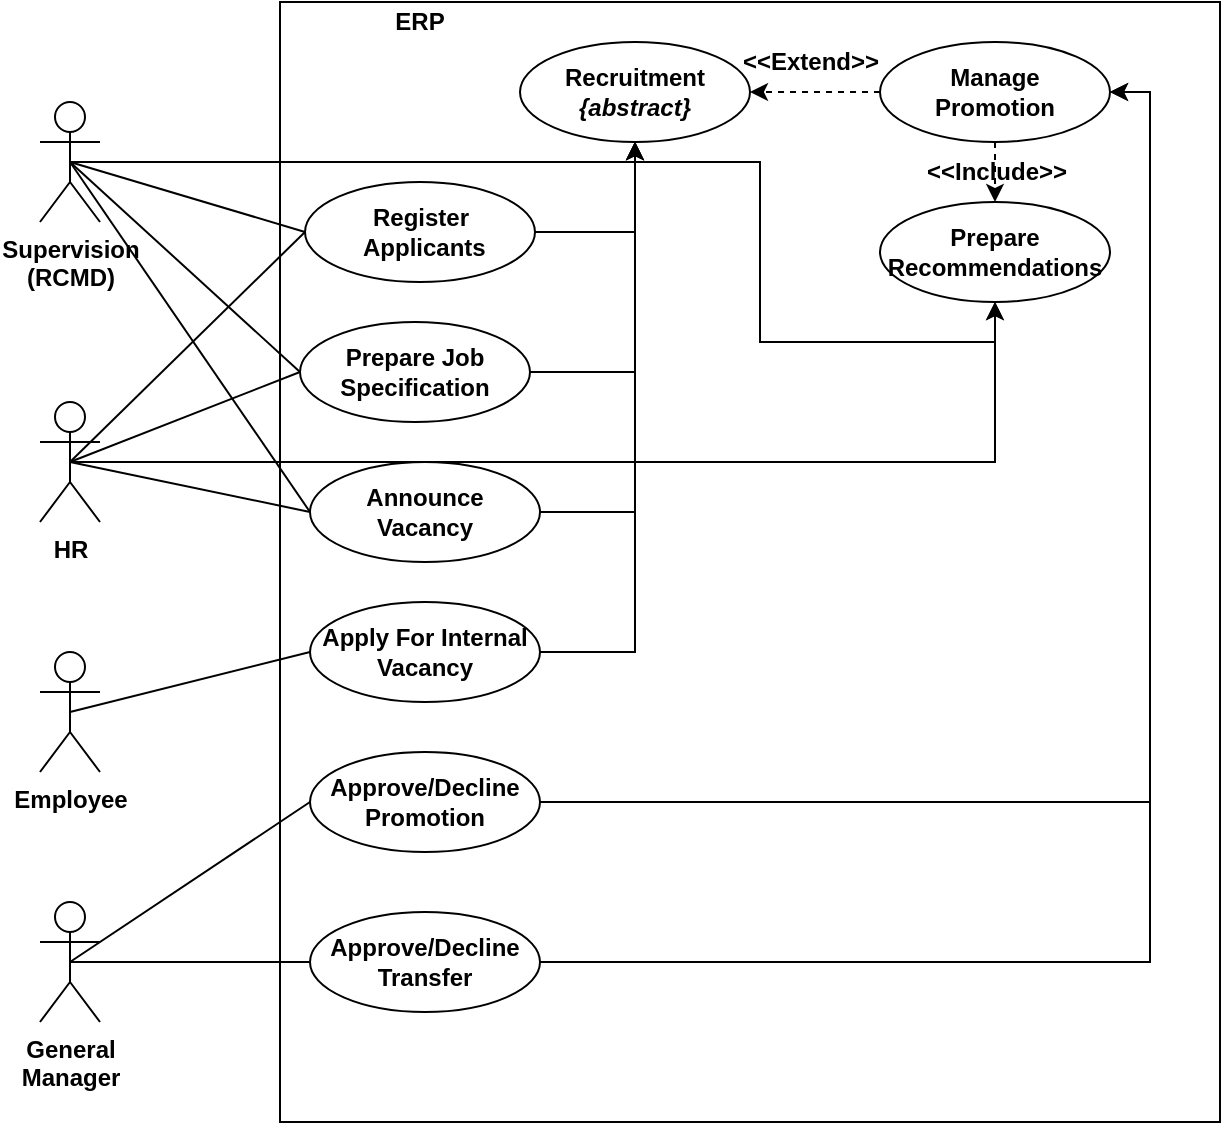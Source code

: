 <mxfile version="18.0.3" type="device"><diagram id="yyVizj4xzatvQwAsU9c7" name="Page-1"><mxGraphModel dx="1354" dy="823" grid="1" gridSize="10" guides="1" tooltips="1" connect="1" arrows="1" fold="1" page="1" pageScale="1" pageWidth="850" pageHeight="1100" math="0" shadow="0"><root><mxCell id="0"/><mxCell id="1" parent="0"/><mxCell id="wYZcg5Q94oOP_nR-pU9y-1" value="HR" style="shape=umlActor;verticalLabelPosition=bottom;labelBackgroundColor=#ffffff;verticalAlign=top;html=1;outlineConnect=0;fontStyle=1" vertex="1" parent="1"><mxGeometry x="550" y="550" width="30" height="60" as="geometry"/></mxCell><mxCell id="wYZcg5Q94oOP_nR-pU9y-2" value="" style="rounded=0;whiteSpace=wrap;html=1;" vertex="1" parent="1"><mxGeometry x="670" y="350" width="470" height="560" as="geometry"/></mxCell><mxCell id="wYZcg5Q94oOP_nR-pU9y-3" value="ERP" style="text;html=1;strokeColor=none;fillColor=none;align=center;verticalAlign=middle;whiteSpace=wrap;rounded=0;fontStyle=1" vertex="1" parent="1"><mxGeometry x="680" y="350" width="120" height="20" as="geometry"/></mxCell><mxCell id="wYZcg5Q94oOP_nR-pU9y-4" value="Recruitment&lt;br&gt;&lt;span style=&quot;font-style: italic;&quot;&gt;{abstract}&lt;/span&gt;" style="ellipse;whiteSpace=wrap;html=1;fontStyle=1;align=center;horizontal=1;labelBackgroundColor=none;labelBorderColor=none;shadow=0;" vertex="1" parent="1"><mxGeometry x="790" y="370" width="115" height="50" as="geometry"/></mxCell><mxCell id="wYZcg5Q94oOP_nR-pU9y-5" style="edgeStyle=orthogonalEdgeStyle;rounded=0;orthogonalLoop=1;jettySize=auto;html=1;exitX=1;exitY=0.5;exitDx=0;exitDy=0;entryX=0.5;entryY=1;entryDx=0;entryDy=0;" edge="1" parent="1" source="wYZcg5Q94oOP_nR-pU9y-6" target="wYZcg5Q94oOP_nR-pU9y-4"><mxGeometry relative="1" as="geometry"/></mxCell><mxCell id="wYZcg5Q94oOP_nR-pU9y-6" value="Register&lt;br&gt;&amp;nbsp;Applicants" style="ellipse;whiteSpace=wrap;html=1;fontStyle=1;align=center;horizontal=1;labelBackgroundColor=none;labelBorderColor=none;shadow=0;" vertex="1" parent="1"><mxGeometry x="682.5" y="440" width="115" height="50" as="geometry"/></mxCell><mxCell id="wYZcg5Q94oOP_nR-pU9y-7" style="edgeStyle=orthogonalEdgeStyle;rounded=0;orthogonalLoop=1;jettySize=auto;html=1;exitX=1;exitY=0.5;exitDx=0;exitDy=0;entryX=0.5;entryY=1;entryDx=0;entryDy=0;" edge="1" parent="1" source="wYZcg5Q94oOP_nR-pU9y-8" target="wYZcg5Q94oOP_nR-pU9y-4"><mxGeometry relative="1" as="geometry"/></mxCell><mxCell id="wYZcg5Q94oOP_nR-pU9y-8" value="Prepare Job&lt;br&gt;Specification" style="ellipse;whiteSpace=wrap;html=1;fontStyle=1;align=center;horizontal=1;labelBackgroundColor=none;labelBorderColor=none;shadow=0;" vertex="1" parent="1"><mxGeometry x="680" y="510" width="115" height="50" as="geometry"/></mxCell><mxCell id="wYZcg5Q94oOP_nR-pU9y-9" style="edgeStyle=orthogonalEdgeStyle;rounded=0;orthogonalLoop=1;jettySize=auto;html=1;exitX=1;exitY=0.5;exitDx=0;exitDy=0;entryX=0.5;entryY=1;entryDx=0;entryDy=0;" edge="1" parent="1" source="wYZcg5Q94oOP_nR-pU9y-10" target="wYZcg5Q94oOP_nR-pU9y-4"><mxGeometry relative="1" as="geometry"/></mxCell><mxCell id="wYZcg5Q94oOP_nR-pU9y-10" value="Announce&lt;br&gt;Vacancy" style="ellipse;whiteSpace=wrap;html=1;fontStyle=1;align=center;horizontal=1;labelBackgroundColor=none;labelBorderColor=none;shadow=0;" vertex="1" parent="1"><mxGeometry x="685" y="580" width="115" height="50" as="geometry"/></mxCell><mxCell id="wYZcg5Q94oOP_nR-pU9y-74" style="edgeStyle=orthogonalEdgeStyle;rounded=0;orthogonalLoop=1;jettySize=auto;html=1;exitX=1;exitY=0.5;exitDx=0;exitDy=0;entryX=1;entryY=0.5;entryDx=0;entryDy=0;" edge="1" parent="1" source="wYZcg5Q94oOP_nR-pU9y-12" target="wYZcg5Q94oOP_nR-pU9y-59"><mxGeometry relative="1" as="geometry"/></mxCell><mxCell id="wYZcg5Q94oOP_nR-pU9y-12" value="Approve/Decline&lt;br&gt;Promotion" style="ellipse;whiteSpace=wrap;html=1;fontStyle=1;align=center;horizontal=1;labelBackgroundColor=none;labelBorderColor=none;shadow=0;" vertex="1" parent="1"><mxGeometry x="685" y="725" width="115" height="50" as="geometry"/></mxCell><mxCell id="wYZcg5Q94oOP_nR-pU9y-76" style="edgeStyle=orthogonalEdgeStyle;rounded=0;orthogonalLoop=1;jettySize=auto;html=1;exitX=1;exitY=0.5;exitDx=0;exitDy=0;entryX=1;entryY=0.5;entryDx=0;entryDy=0;" edge="1" parent="1" source="wYZcg5Q94oOP_nR-pU9y-13" target="wYZcg5Q94oOP_nR-pU9y-59"><mxGeometry relative="1" as="geometry"/></mxCell><mxCell id="wYZcg5Q94oOP_nR-pU9y-13" value="Approve/Decline&lt;br&gt;Transfer" style="ellipse;whiteSpace=wrap;html=1;fontStyle=1;align=center;horizontal=1;labelBackgroundColor=none;labelBorderColor=none;shadow=0;" vertex="1" parent="1"><mxGeometry x="685" y="805" width="115" height="50" as="geometry"/></mxCell><mxCell id="wYZcg5Q94oOP_nR-pU9y-14" value="" style="endArrow=none;html=1;entryX=0;entryY=0.5;entryDx=0;entryDy=0;exitX=0.5;exitY=0.5;exitDx=0;exitDy=0;exitPerimeter=0;" edge="1" parent="1" target="wYZcg5Q94oOP_nR-pU9y-6" source="wYZcg5Q94oOP_nR-pU9y-24"><mxGeometry width="50" height="50" relative="1" as="geometry"><mxPoint x="565" y="490" as="sourcePoint"/><mxPoint x="600" y="750" as="targetPoint"/></mxGeometry></mxCell><mxCell id="wYZcg5Q94oOP_nR-pU9y-17" style="edgeStyle=orthogonalEdgeStyle;rounded=0;orthogonalLoop=1;jettySize=auto;html=1;exitX=1;exitY=0.5;exitDx=0;exitDy=0;entryX=0.5;entryY=1;entryDx=0;entryDy=0;" edge="1" parent="1" source="wYZcg5Q94oOP_nR-pU9y-18" target="wYZcg5Q94oOP_nR-pU9y-4"><mxGeometry relative="1" as="geometry"/></mxCell><mxCell id="wYZcg5Q94oOP_nR-pU9y-18" value="Apply For Internal Vacancy" style="ellipse;whiteSpace=wrap;html=1;fontStyle=1;labelBackgroundColor=none;labelBorderColor=none;" vertex="1" parent="1"><mxGeometry x="685" y="650" width="115" height="50" as="geometry"/></mxCell><mxCell id="wYZcg5Q94oOP_nR-pU9y-21" style="edgeStyle=none;orthogonalLoop=1;jettySize=auto;html=1;exitX=0.5;exitY=0.5;exitDx=0;exitDy=0;exitPerimeter=0;entryX=0;entryY=0.5;entryDx=0;entryDy=0;endArrow=none;" edge="1" parent="1" source="wYZcg5Q94oOP_nR-pU9y-1" target="wYZcg5Q94oOP_nR-pU9y-6"><mxGeometry relative="1" as="geometry"/></mxCell><mxCell id="wYZcg5Q94oOP_nR-pU9y-83" style="edgeStyle=orthogonalEdgeStyle;rounded=0;orthogonalLoop=1;jettySize=auto;html=1;exitX=0.5;exitY=0.5;exitDx=0;exitDy=0;exitPerimeter=0;entryX=0.5;entryY=1;entryDx=0;entryDy=0;" edge="1" parent="1" source="wYZcg5Q94oOP_nR-pU9y-24" target="wYZcg5Q94oOP_nR-pU9y-62"><mxGeometry relative="1" as="geometry"><Array as="points"><mxPoint x="910" y="430"/><mxPoint x="910" y="520"/><mxPoint x="1028" y="520"/></Array></mxGeometry></mxCell><mxCell id="wYZcg5Q94oOP_nR-pU9y-24" value="Supervision&lt;br&gt;(RCMD)" style="shape=umlActor;verticalLabelPosition=bottom;labelBackgroundColor=#ffffff;verticalAlign=top;html=1;outlineConnect=0;fontStyle=1" vertex="1" parent="1"><mxGeometry x="550" y="400" width="30" height="60" as="geometry"/></mxCell><mxCell id="wYZcg5Q94oOP_nR-pU9y-25" value="Employee" style="shape=umlActor;verticalLabelPosition=bottom;labelBackgroundColor=#ffffff;verticalAlign=top;html=1;outlineConnect=0;fontStyle=1" vertex="1" parent="1"><mxGeometry x="550" y="675" width="30" height="60" as="geometry"/></mxCell><mxCell id="wYZcg5Q94oOP_nR-pU9y-56" style="edgeStyle=none;orthogonalLoop=1;jettySize=auto;html=1;exitX=0.5;exitY=0.5;exitDx=0;exitDy=0;exitPerimeter=0;entryX=0;entryY=0.5;entryDx=0;entryDy=0;endArrow=none;" edge="1" parent="1" source="wYZcg5Q94oOP_nR-pU9y-25" target="wYZcg5Q94oOP_nR-pU9y-18"><mxGeometry relative="1" as="geometry"><mxPoint x="575" y="610" as="sourcePoint"/><mxPoint x="695.0" y="845" as="targetPoint"/></mxGeometry></mxCell><mxCell id="wYZcg5Q94oOP_nR-pU9y-59" value="Manage&lt;br&gt;Promotion&lt;br&gt;" style="ellipse;whiteSpace=wrap;html=1;fontStyle=1;align=center;horizontal=1;labelBackgroundColor=none;labelBorderColor=none;shadow=0;" vertex="1" parent="1"><mxGeometry x="970" y="370" width="115" height="50" as="geometry"/></mxCell><mxCell id="wYZcg5Q94oOP_nR-pU9y-61" value="&amp;lt;&amp;lt;Extend&amp;gt;&amp;gt;" style="html=1;verticalAlign=middle;fontSize=12;fontStyle=1;fillColor=#ffffff;labelBackgroundColor=none;labelBorderColor=none;exitX=0;exitY=0.5;exitDx=0;exitDy=0;dashed=1;entryX=1;entryY=0.5;entryDx=0;entryDy=0;" edge="1" parent="1" source="wYZcg5Q94oOP_nR-pU9y-59" target="wYZcg5Q94oOP_nR-pU9y-4"><mxGeometry x="0.091" y="-15" relative="1" as="geometry"><mxPoint x="2100.0" y="670" as="sourcePoint"/><mxPoint x="2120.571" y="625" as="targetPoint"/><Array as="points"/><mxPoint as="offset"/></mxGeometry></mxCell><mxCell id="wYZcg5Q94oOP_nR-pU9y-62" value="Prepare Recommendations" style="ellipse;whiteSpace=wrap;html=1;fontStyle=1;align=center;horizontal=1;labelBackgroundColor=none;labelBorderColor=none;shadow=0;" vertex="1" parent="1"><mxGeometry x="970" y="450" width="115" height="50" as="geometry"/></mxCell><mxCell id="wYZcg5Q94oOP_nR-pU9y-63" value="&amp;lt;&amp;lt;Include&amp;gt;&amp;gt;" style="html=1;verticalAlign=middle;fontSize=12;fontStyle=1;fillColor=#ffffff;labelBackgroundColor=none;labelBorderColor=none;exitX=0.5;exitY=1;exitDx=0;exitDy=0;dashed=1;entryX=0.5;entryY=0;entryDx=0;entryDy=0;" edge="1" parent="1" source="wYZcg5Q94oOP_nR-pU9y-59" target="wYZcg5Q94oOP_nR-pU9y-62"><mxGeometry relative="1" as="geometry"><mxPoint x="752.5" y="870" as="sourcePoint"/><mxPoint x="752.5" y="910" as="targetPoint"/><Array as="points"/></mxGeometry></mxCell><mxCell id="wYZcg5Q94oOP_nR-pU9y-64" value="General&lt;br&gt;Manager" style="shape=umlActor;verticalLabelPosition=bottom;labelBackgroundColor=#ffffff;verticalAlign=top;html=1;outlineConnect=0;fontStyle=1" vertex="1" parent="1"><mxGeometry x="550" y="800" width="30" height="60" as="geometry"/></mxCell><mxCell id="wYZcg5Q94oOP_nR-pU9y-66" style="edgeStyle=none;orthogonalLoop=1;jettySize=auto;html=1;exitX=0.5;exitY=0.5;exitDx=0;exitDy=0;exitPerimeter=0;entryX=0;entryY=0.5;entryDx=0;entryDy=0;endArrow=none;" edge="1" parent="1" source="wYZcg5Q94oOP_nR-pU9y-24" target="wYZcg5Q94oOP_nR-pU9y-8"><mxGeometry relative="1" as="geometry"><mxPoint x="575" y="600" as="sourcePoint"/><mxPoint x="692.5" y="475" as="targetPoint"/></mxGeometry></mxCell><mxCell id="wYZcg5Q94oOP_nR-pU9y-67" style="edgeStyle=none;orthogonalLoop=1;jettySize=auto;html=1;exitX=0.5;exitY=0.5;exitDx=0;exitDy=0;exitPerimeter=0;entryX=0;entryY=0.5;entryDx=0;entryDy=0;endArrow=none;" edge="1" parent="1" source="wYZcg5Q94oOP_nR-pU9y-1" target="wYZcg5Q94oOP_nR-pU9y-8"><mxGeometry relative="1" as="geometry"><mxPoint x="575" y="440" as="sourcePoint"/><mxPoint x="690.0" y="545" as="targetPoint"/></mxGeometry></mxCell><mxCell id="wYZcg5Q94oOP_nR-pU9y-68" style="edgeStyle=none;orthogonalLoop=1;jettySize=auto;html=1;exitX=0.5;exitY=0.5;exitDx=0;exitDy=0;exitPerimeter=0;entryX=0;entryY=0.5;entryDx=0;entryDy=0;endArrow=none;" edge="1" parent="1" source="wYZcg5Q94oOP_nR-pU9y-1" target="wYZcg5Q94oOP_nR-pU9y-10"><mxGeometry relative="1" as="geometry"><mxPoint x="575" y="600" as="sourcePoint"/><mxPoint x="690.0" y="545" as="targetPoint"/></mxGeometry></mxCell><mxCell id="wYZcg5Q94oOP_nR-pU9y-69" style="edgeStyle=none;orthogonalLoop=1;jettySize=auto;html=1;exitX=0.5;exitY=0.5;exitDx=0;exitDy=0;exitPerimeter=0;entryX=0;entryY=0.5;entryDx=0;entryDy=0;endArrow=none;" edge="1" parent="1" source="wYZcg5Q94oOP_nR-pU9y-24" target="wYZcg5Q94oOP_nR-pU9y-10"><mxGeometry relative="1" as="geometry"><mxPoint x="575" y="600" as="sourcePoint"/><mxPoint x="695.0" y="615" as="targetPoint"/></mxGeometry></mxCell><mxCell id="wYZcg5Q94oOP_nR-pU9y-72" style="edgeStyle=none;orthogonalLoop=1;jettySize=auto;html=1;exitX=0.5;exitY=0.5;exitDx=0;exitDy=0;exitPerimeter=0;entryX=0;entryY=0.5;entryDx=0;entryDy=0;endArrow=none;" edge="1" parent="1" source="wYZcg5Q94oOP_nR-pU9y-64" target="wYZcg5Q94oOP_nR-pU9y-13"><mxGeometry relative="1" as="geometry"><mxPoint x="575" y="715" as="sourcePoint"/><mxPoint x="695.0" y="685" as="targetPoint"/></mxGeometry></mxCell><mxCell id="wYZcg5Q94oOP_nR-pU9y-73" style="edgeStyle=none;orthogonalLoop=1;jettySize=auto;html=1;exitX=0.5;exitY=0.5;exitDx=0;exitDy=0;exitPerimeter=0;entryX=0;entryY=0.5;entryDx=0;entryDy=0;endArrow=none;" edge="1" parent="1" source="wYZcg5Q94oOP_nR-pU9y-64" target="wYZcg5Q94oOP_nR-pU9y-12"><mxGeometry relative="1" as="geometry"><mxPoint x="575" y="840" as="sourcePoint"/><mxPoint x="695.0" y="840" as="targetPoint"/></mxGeometry></mxCell><mxCell id="wYZcg5Q94oOP_nR-pU9y-84" style="edgeStyle=orthogonalEdgeStyle;rounded=0;orthogonalLoop=1;jettySize=auto;html=1;exitX=0.5;exitY=0.5;exitDx=0;exitDy=0;exitPerimeter=0;entryX=0.5;entryY=1;entryDx=0;entryDy=0;" edge="1" parent="1" source="wYZcg5Q94oOP_nR-pU9y-1" target="wYZcg5Q94oOP_nR-pU9y-62"><mxGeometry relative="1" as="geometry"><mxPoint x="1020" y="500" as="targetPoint"/></mxGeometry></mxCell></root></mxGraphModel></diagram></mxfile>